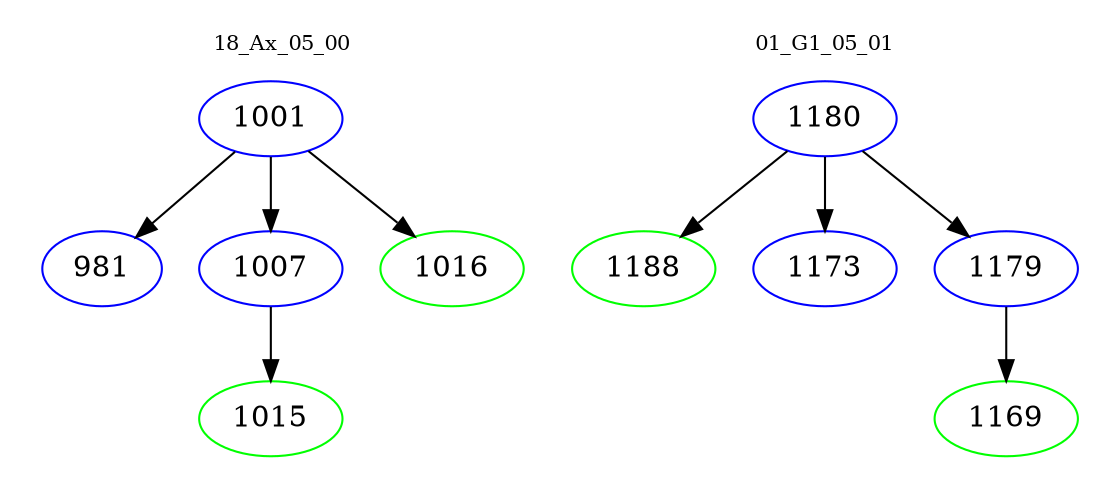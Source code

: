 digraph{
subgraph cluster_0 {
color = white
label = "18_Ax_05_00";
fontsize=10;
T0_1001 [label="1001", color="blue"]
T0_1001 -> T0_981 [color="black"]
T0_981 [label="981", color="blue"]
T0_1001 -> T0_1007 [color="black"]
T0_1007 [label="1007", color="blue"]
T0_1007 -> T0_1015 [color="black"]
T0_1015 [label="1015", color="green"]
T0_1001 -> T0_1016 [color="black"]
T0_1016 [label="1016", color="green"]
}
subgraph cluster_1 {
color = white
label = "01_G1_05_01";
fontsize=10;
T1_1180 [label="1180", color="blue"]
T1_1180 -> T1_1188 [color="black"]
T1_1188 [label="1188", color="green"]
T1_1180 -> T1_1173 [color="black"]
T1_1173 [label="1173", color="blue"]
T1_1180 -> T1_1179 [color="black"]
T1_1179 [label="1179", color="blue"]
T1_1179 -> T1_1169 [color="black"]
T1_1169 [label="1169", color="green"]
}
}
